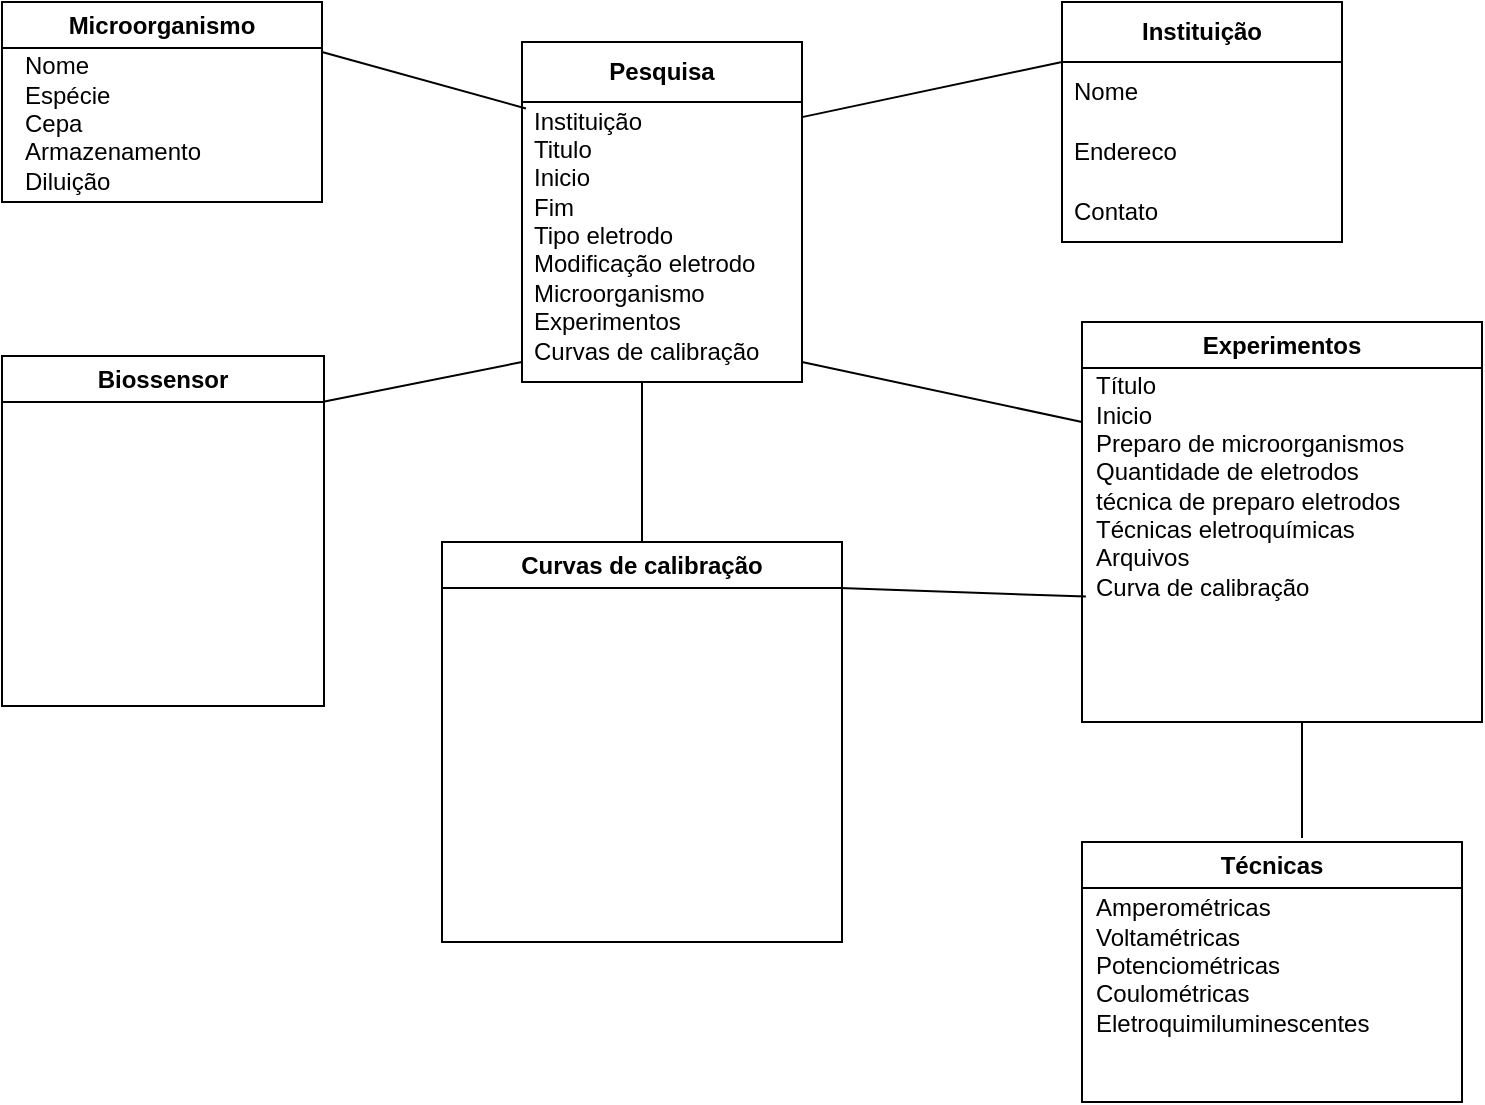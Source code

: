 <mxfile version="20.8.20"><diagram name="Página-1" id="v6ws_akomyuOcMAUPZ8W"><mxGraphModel dx="794" dy="494" grid="1" gridSize="10" guides="1" tooltips="1" connect="1" arrows="1" fold="1" page="1" pageScale="1" pageWidth="827" pageHeight="1169" math="0" shadow="0"><root><mxCell id="0"/><mxCell id="1" parent="0"/><mxCell id="SwehBY8casGWOgZDk9H3-2" value="&lt;b&gt;Pesquisa&lt;/b&gt;" style="swimlane;fontStyle=0;childLayout=stackLayout;horizontal=1;startSize=30;horizontalStack=0;resizeParent=1;resizeParentMax=0;resizeLast=0;collapsible=1;marginBottom=0;whiteSpace=wrap;html=1;" vertex="1" parent="1"><mxGeometry x="300" y="160" width="140" height="170" as="geometry"/></mxCell><mxCell id="SwehBY8casGWOgZDk9H3-4" value="&lt;div&gt;Instituição&lt;br&gt;&lt;/div&gt;&lt;div&gt;Titulo&lt;/div&gt;&lt;div&gt;Inicio&lt;/div&gt;&lt;div&gt;Fim&lt;/div&gt;&lt;div&gt;Tipo eletrodo&lt;/div&gt;&lt;div&gt;Modificação eletrodo&lt;br&gt;&lt;/div&gt;&lt;div&gt;Microorganismo&lt;br&gt;&lt;/div&gt;&lt;div&gt;Experimentos&lt;br&gt;&lt;/div&gt;&lt;div&gt;Curvas de calibração&lt;br&gt;&lt;/div&gt;&lt;div&gt;&lt;br&gt;&lt;/div&gt;" style="text;strokeColor=none;fillColor=none;align=left;verticalAlign=middle;spacingLeft=4;spacingRight=4;overflow=hidden;points=[[0,0.5],[1,0.5]];portConstraint=eastwest;rotatable=0;whiteSpace=wrap;html=1;" vertex="1" parent="SwehBY8casGWOgZDk9H3-2"><mxGeometry y="30" width="140" height="140" as="geometry"/></mxCell><mxCell id="SwehBY8casGWOgZDk9H3-11" value="" style="endArrow=none;html=1;rounded=0;exitX=1;exitY=0.054;exitDx=0;exitDy=0;exitPerimeter=0;entryX=0;entryY=0;entryDx=0;entryDy=0;entryPerimeter=0;" edge="1" parent="1" source="SwehBY8casGWOgZDk9H3-4" target="SwehBY8casGWOgZDk9H3-13"><mxGeometry width="50" height="50" relative="1" as="geometry"><mxPoint x="450" y="240" as="sourcePoint"/><mxPoint x="560" y="241" as="targetPoint"/><Array as="points"/></mxGeometry></mxCell><mxCell id="SwehBY8casGWOgZDk9H3-12" value="&lt;b&gt;Instituição&lt;/b&gt;" style="swimlane;fontStyle=0;childLayout=stackLayout;horizontal=1;startSize=30;horizontalStack=0;resizeParent=1;resizeParentMax=0;resizeLast=0;collapsible=1;marginBottom=0;whiteSpace=wrap;html=1;" vertex="1" parent="1"><mxGeometry x="570" y="140" width="140" height="120" as="geometry"/></mxCell><mxCell id="SwehBY8casGWOgZDk9H3-13" value="Nome" style="text;strokeColor=none;fillColor=none;align=left;verticalAlign=middle;spacingLeft=4;spacingRight=4;overflow=hidden;points=[[0,0.5],[1,0.5]];portConstraint=eastwest;rotatable=0;whiteSpace=wrap;html=1;" vertex="1" parent="SwehBY8casGWOgZDk9H3-12"><mxGeometry y="30" width="140" height="30" as="geometry"/></mxCell><mxCell id="SwehBY8casGWOgZDk9H3-16" value="Endereco" style="text;strokeColor=none;fillColor=none;align=left;verticalAlign=middle;spacingLeft=4;spacingRight=4;overflow=hidden;points=[[0,0.5],[1,0.5]];portConstraint=eastwest;rotatable=0;whiteSpace=wrap;html=1;" vertex="1" parent="SwehBY8casGWOgZDk9H3-12"><mxGeometry y="60" width="140" height="30" as="geometry"/></mxCell><mxCell id="SwehBY8casGWOgZDk9H3-15" value="Contato&lt;span style=&quot;white-space: pre;&quot;&gt;&#9;&lt;/span&gt;&lt;span style=&quot;white-space: pre;&quot;&gt;&#9;&lt;/span&gt;&lt;span style=&quot;white-space: pre;&quot;&gt;&#9;&lt;/span&gt;&lt;span style=&quot;white-space: pre;&quot;&gt;&#9;&lt;/span&gt;&lt;span style=&quot;white-space: pre;&quot;&gt;&#9;&lt;/span&gt;&lt;span style=&quot;white-space: pre;&quot;&gt;&#9;&lt;/span&gt;&lt;span style=&quot;white-space: pre;&quot;&gt;&#9;&lt;/span&gt;" style="text;strokeColor=none;fillColor=none;align=left;verticalAlign=middle;spacingLeft=4;spacingRight=4;overflow=hidden;points=[[0,0.5],[1,0.5]];portConstraint=eastwest;rotatable=0;whiteSpace=wrap;html=1;" vertex="1" parent="SwehBY8casGWOgZDk9H3-12"><mxGeometry y="90" width="140" height="30" as="geometry"/></mxCell><mxCell id="SwehBY8casGWOgZDk9H3-17" value="" style="endArrow=none;html=1;rounded=0;" edge="1" parent="1"><mxGeometry width="50" height="50" relative="1" as="geometry"><mxPoint x="440" y="320" as="sourcePoint"/><mxPoint x="580" y="350" as="targetPoint"/></mxGeometry></mxCell><mxCell id="SwehBY8casGWOgZDk9H3-19" value="" style="endArrow=none;html=1;rounded=0;entryX=0.014;entryY=0.023;entryDx=0;entryDy=0;entryPerimeter=0;exitX=1;exitY=0.25;exitDx=0;exitDy=0;" edge="1" parent="1" source="SwehBY8casGWOgZDk9H3-31" target="SwehBY8casGWOgZDk9H3-4"><mxGeometry width="50" height="50" relative="1" as="geometry"><mxPoint x="160" y="190" as="sourcePoint"/><mxPoint x="290" y="190" as="targetPoint"/><Array as="points"/></mxGeometry></mxCell><mxCell id="SwehBY8casGWOgZDk9H3-31" value="Microorganismo" style="swimlane;whiteSpace=wrap;html=1;" vertex="1" parent="1"><mxGeometry x="40" y="140" width="160" height="100" as="geometry"/></mxCell><mxCell id="SwehBY8casGWOgZDk9H3-32" value="&lt;div align=&quot;left&quot;&gt;Nome&lt;/div&gt;&lt;div align=&quot;left&quot;&gt;Espécie&lt;/div&gt;&lt;div align=&quot;left&quot;&gt;Cepa&lt;/div&gt;&lt;div align=&quot;left&quot;&gt;Armazenamento&lt;/div&gt;&lt;div align=&quot;left&quot;&gt;Diluição&lt;/div&gt;&lt;div align=&quot;left&quot;&gt;&lt;br&gt;&lt;/div&gt;&lt;div&gt;&lt;br&gt;&lt;/div&gt;" style="text;html=1;align=center;verticalAlign=middle;resizable=0;points=[];autosize=1;strokeColor=none;fillColor=none;" vertex="1" parent="SwehBY8casGWOgZDk9H3-31"><mxGeometry y="20" width="110" height="110" as="geometry"/></mxCell><mxCell id="SwehBY8casGWOgZDk9H3-34" value="Experimentos" style="swimlane;whiteSpace=wrap;html=1;startSize=23;" vertex="1" parent="1"><mxGeometry x="580" y="300" width="200" height="200" as="geometry"/></mxCell><mxCell id="SwehBY8casGWOgZDk9H3-41" value="&lt;div align=&quot;left&quot;&gt;&lt;br&gt;&lt;/div&gt;&lt;div align=&quot;left&quot;&gt;Título&lt;br&gt;&lt;/div&gt;&lt;div align=&quot;left&quot;&gt;Inicio&lt;/div&gt;&lt;div align=&quot;left&quot;&gt;Preparo de microorganismos&lt;br&gt;&lt;/div&gt;&lt;div align=&quot;left&quot;&gt;Quantidade de eletrodos&lt;/div&gt;&lt;div align=&quot;left&quot;&gt;técnica de preparo eletrodos&lt;/div&gt;&lt;div align=&quot;left&quot;&gt;Técnicas eletroquímicas&lt;/div&gt;&lt;div align=&quot;left&quot;&gt;Arquivos&lt;/div&gt;&lt;div align=&quot;left&quot;&gt;Curva de calibração&lt;br&gt;&lt;/div&gt;" style="text;html=1;align=left;verticalAlign=middle;resizable=0;points=[];autosize=1;strokeColor=none;fillColor=none;" vertex="1" parent="SwehBY8casGWOgZDk9H3-34"><mxGeometry x="5" y="5" width="180" height="140" as="geometry"/></mxCell><mxCell id="SwehBY8casGWOgZDk9H3-35" value="" style="endArrow=none;html=1;rounded=0;exitX=0.579;exitY=-0.015;exitDx=0;exitDy=0;exitPerimeter=0;" edge="1" parent="1" source="SwehBY8casGWOgZDk9H3-42"><mxGeometry width="50" height="50" relative="1" as="geometry"><mxPoint x="590" y="540" as="sourcePoint"/><mxPoint x="690" y="500" as="targetPoint"/></mxGeometry></mxCell><mxCell id="SwehBY8casGWOgZDk9H3-36" value="" style="endArrow=none;html=1;rounded=0;exitX=-0.017;exitY=0.945;exitDx=0;exitDy=0;exitPerimeter=0;entryX=0.995;entryY=0.115;entryDx=0;entryDy=0;entryPerimeter=0;" edge="1" parent="1" source="SwehBY8casGWOgZDk9H3-41" target="SwehBY8casGWOgZDk9H3-40"><mxGeometry width="50" height="50" relative="1" as="geometry"><mxPoint x="620" y="290" as="sourcePoint"/><mxPoint x="359" y="410" as="targetPoint"/></mxGeometry></mxCell><mxCell id="SwehBY8casGWOgZDk9H3-40" value="Curvas de calibração" style="swimlane;whiteSpace=wrap;html=1;" vertex="1" parent="1"><mxGeometry x="260" y="410" width="200" height="200" as="geometry"/></mxCell><mxCell id="SwehBY8casGWOgZDk9H3-42" value="Técnicas" style="swimlane;whiteSpace=wrap;html=1;" vertex="1" parent="1"><mxGeometry x="580" y="560" width="190" height="130" as="geometry"/></mxCell><mxCell id="SwehBY8casGWOgZDk9H3-45" value="&lt;div align=&quot;left&quot;&gt;&lt;br&gt;&lt;/div&gt;&lt;div align=&quot;left&quot;&gt;&lt;br&gt;&lt;/div&gt;&lt;div align=&quot;left&quot;&gt;&lt;br&gt;&lt;/div&gt;&lt;div align=&quot;left&quot;&gt;Amperométricas &lt;br&gt;&lt;/div&gt;&lt;div align=&quot;left&quot;&gt;Voltamétricas &lt;br&gt;&lt;/div&gt;&lt;div align=&quot;left&quot;&gt;Potenciométricas&lt;/div&gt;&lt;div align=&quot;left&quot;&gt;Coulométricas&lt;/div&gt;&lt;div align=&quot;left&quot;&gt;Eletroquimiluminescentes&lt;br&gt;&lt;/div&gt;" style="text;html=1;align=left;verticalAlign=middle;resizable=0;points=[];autosize=1;strokeColor=none;fillColor=none;" vertex="1" parent="SwehBY8casGWOgZDk9H3-42"><mxGeometry x="5" y="-25" width="160" height="130" as="geometry"/></mxCell><mxCell id="SwehBY8casGWOgZDk9H3-44" value="" style="endArrow=none;html=1;rounded=0;" edge="1" parent="1"><mxGeometry width="50" height="50" relative="1" as="geometry"><mxPoint x="360" y="410" as="sourcePoint"/><mxPoint x="360" y="330" as="targetPoint"/></mxGeometry></mxCell><mxCell id="SwehBY8casGWOgZDk9H3-46" value="" style="endArrow=none;html=1;rounded=0;" edge="1" parent="1"><mxGeometry width="50" height="50" relative="1" as="geometry"><mxPoint x="200" y="340" as="sourcePoint"/><mxPoint x="300" y="320" as="targetPoint"/></mxGeometry></mxCell><mxCell id="SwehBY8casGWOgZDk9H3-48" value="Biossensor" style="swimlane;whiteSpace=wrap;html=1;" vertex="1" parent="1"><mxGeometry x="40" y="317" width="161" height="175" as="geometry"/></mxCell></root></mxGraphModel></diagram></mxfile>